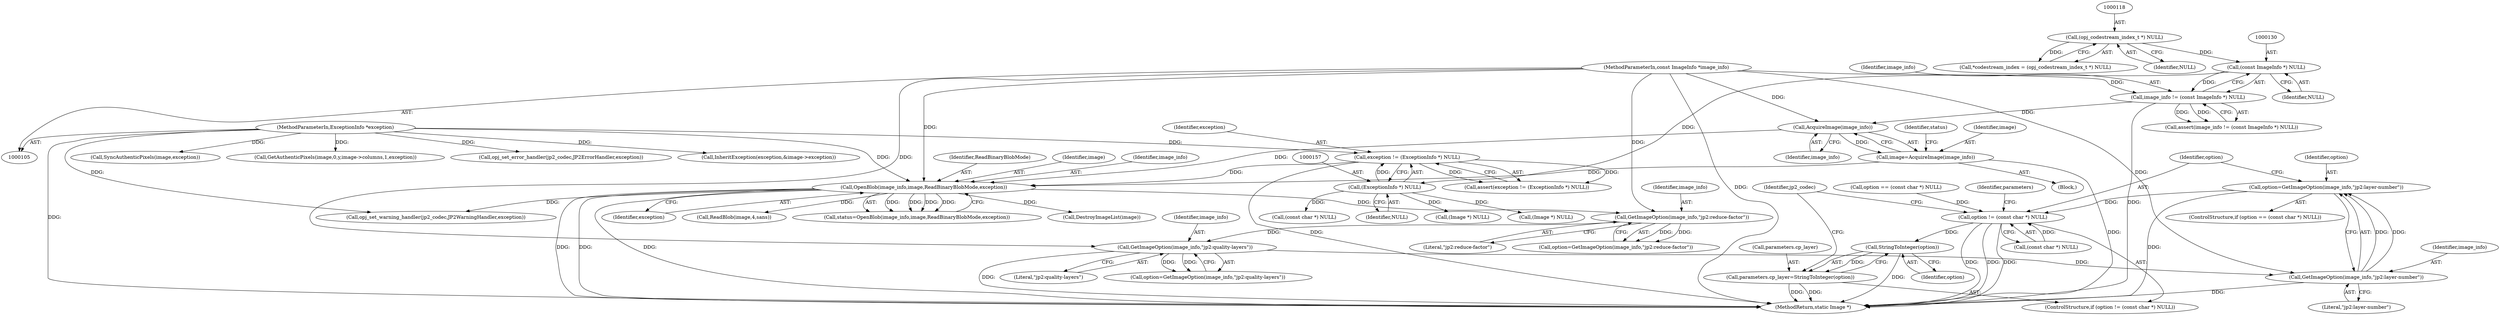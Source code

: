 digraph "0_ImageMagick_b0c5222ce31e8f941fa02ff9c7a040fb2db30dbc@pointer" {
"1000278" [label="(Call,option=GetImageOption(image_info,\"jp2:layer-number\"))"];
"1000280" [label="(Call,GetImageOption(image_info,\"jp2:layer-number\"))"];
"1000269" [label="(Call,GetImageOption(image_info,\"jp2:quality-layers\"))"];
"1000252" [label="(Call,GetImageOption(image_info,\"jp2:reduce-factor\"))"];
"1000171" [label="(Call,OpenBlob(image_info,image,ReadBinaryBlobMode,exception))"];
"1000167" [label="(Call,AcquireImage(image_info))"];
"1000127" [label="(Call,image_info != (const ImageInfo *) NULL)"];
"1000106" [label="(MethodParameterIn,const ImageInfo *image_info)"];
"1000129" [label="(Call,(const ImageInfo *) NULL)"];
"1000117" [label="(Call,(opj_codestream_index_t *) NULL)"];
"1000165" [label="(Call,image=AcquireImage(image_info))"];
"1000154" [label="(Call,exception != (ExceptionInfo *) NULL)"];
"1000107" [label="(MethodParameterIn,ExceptionInfo *exception)"];
"1000156" [label="(Call,(ExceptionInfo *) NULL)"];
"1000284" [label="(Call,option != (const char *) NULL)"];
"1000293" [label="(Call,StringToInteger(option))"];
"1000289" [label="(Call,parameters.cp_layer=StringToInteger(option))"];
"1000129" [label="(Call,(const ImageInfo *) NULL)"];
"1000284" [label="(Call,option != (const char *) NULL)"];
"1000171" [label="(Call,OpenBlob(image_info,image,ReadBinaryBlobMode,exception))"];
"1000202" [label="(Call,(Image *) NULL)"];
"1000115" [label="(Call,*codestream_index = (opj_codestream_index_t *) NULL)"];
"1000286" [label="(Call,(const char *) NULL)"];
"1000131" [label="(Identifier,NULL)"];
"1000298" [label="(Identifier,jp2_codec)"];
"1000267" [label="(Call,option=GetImageOption(image_info,\"jp2:quality-layers\"))"];
"1000191" [label="(Call,ReadBlob(image,4,sans))"];
"1000108" [label="(Block,)"];
"1000186" [label="(Call,(Image *) NULL)"];
"1000169" [label="(Call,status=OpenBlob(image_info,image,ReadBinaryBlobMode,exception))"];
"1000280" [label="(Call,GetImageOption(image_info,\"jp2:layer-number\"))"];
"1000273" [label="(Call,option == (const char *) NULL)"];
"1000278" [label="(Call,option=GetImageOption(image_info,\"jp2:layer-number\"))"];
"1000128" [label="(Identifier,image_info)"];
"1000291" [label="(Identifier,parameters)"];
"1000272" [label="(ControlStructure,if (option == (const char *) NULL))"];
"1000170" [label="(Identifier,status)"];
"1000119" [label="(Identifier,NULL)"];
"1000166" [label="(Identifier,image)"];
"1000258" [label="(Call,(const char *) NULL)"];
"1000156" [label="(Call,(ExceptionInfo *) NULL)"];
"1000281" [label="(Identifier,image_info)"];
"1000126" [label="(Call,assert(image_info != (const ImageInfo *) NULL))"];
"1000153" [label="(Call,assert(exception != (ExceptionInfo *) NULL))"];
"1000165" [label="(Call,image=AcquireImage(image_info))"];
"1000174" [label="(Identifier,ReadBinaryBlobMode)"];
"1000290" [label="(Call,parameters.cp_layer)"];
"1000250" [label="(Call,option=GetImageOption(image_info,\"jp2:reduce-factor\"))"];
"1000293" [label="(Call,StringToInteger(option))"];
"1000285" [label="(Identifier,option)"];
"1001022" [label="(MethodReturn,static Image *)"];
"1000117" [label="(Call,(opj_codestream_index_t *) NULL)"];
"1000254" [label="(Literal,\"jp2:reduce-factor\")"];
"1000987" [label="(Call,SyncAuthenticPixels(image,exception))"];
"1000270" [label="(Identifier,image_info)"];
"1000289" [label="(Call,parameters.cp_layer=StringToInteger(option))"];
"1000183" [label="(Call,DestroyImageList(image))"];
"1000779" [label="(Call,GetAuthenticPixels(image,0,y,image->columns,1,exception))"];
"1000173" [label="(Identifier,image)"];
"1000167" [label="(Call,AcquireImage(image_info))"];
"1000271" [label="(Literal,\"jp2:quality-layers\")"];
"1000155" [label="(Identifier,exception)"];
"1000269" [label="(Call,GetImageOption(image_info,\"jp2:quality-layers\"))"];
"1000283" [label="(ControlStructure,if (option != (const char *) NULL))"];
"1000294" [label="(Identifier,option)"];
"1000282" [label="(Literal,\"jp2:layer-number\")"];
"1000279" [label="(Identifier,option)"];
"1000168" [label="(Identifier,image_info)"];
"1000158" [label="(Identifier,NULL)"];
"1000253" [label="(Identifier,image_info)"];
"1000243" [label="(Call,opj_set_error_handler(jp2_codec,JP2ErrorHandler,exception))"];
"1000175" [label="(Identifier,exception)"];
"1000154" [label="(Call,exception != (ExceptionInfo *) NULL)"];
"1000252" [label="(Call,GetImageOption(image_info,\"jp2:reduce-factor\"))"];
"1000107" [label="(MethodParameterIn,ExceptionInfo *exception)"];
"1000659" [label="(Call,InheritException(exception,&image->exception))"];
"1000127" [label="(Call,image_info != (const ImageInfo *) NULL)"];
"1000106" [label="(MethodParameterIn,const ImageInfo *image_info)"];
"1000172" [label="(Identifier,image_info)"];
"1000239" [label="(Call,opj_set_warning_handler(jp2_codec,JP2WarningHandler,exception))"];
"1000278" -> "1000272"  [label="AST: "];
"1000278" -> "1000280"  [label="CFG: "];
"1000279" -> "1000278"  [label="AST: "];
"1000280" -> "1000278"  [label="AST: "];
"1000285" -> "1000278"  [label="CFG: "];
"1000278" -> "1001022"  [label="DDG: "];
"1000280" -> "1000278"  [label="DDG: "];
"1000280" -> "1000278"  [label="DDG: "];
"1000278" -> "1000284"  [label="DDG: "];
"1000280" -> "1000282"  [label="CFG: "];
"1000281" -> "1000280"  [label="AST: "];
"1000282" -> "1000280"  [label="AST: "];
"1000280" -> "1001022"  [label="DDG: "];
"1000269" -> "1000280"  [label="DDG: "];
"1000106" -> "1000280"  [label="DDG: "];
"1000269" -> "1000267"  [label="AST: "];
"1000269" -> "1000271"  [label="CFG: "];
"1000270" -> "1000269"  [label="AST: "];
"1000271" -> "1000269"  [label="AST: "];
"1000267" -> "1000269"  [label="CFG: "];
"1000269" -> "1001022"  [label="DDG: "];
"1000269" -> "1000267"  [label="DDG: "];
"1000269" -> "1000267"  [label="DDG: "];
"1000252" -> "1000269"  [label="DDG: "];
"1000106" -> "1000269"  [label="DDG: "];
"1000252" -> "1000250"  [label="AST: "];
"1000252" -> "1000254"  [label="CFG: "];
"1000253" -> "1000252"  [label="AST: "];
"1000254" -> "1000252"  [label="AST: "];
"1000250" -> "1000252"  [label="CFG: "];
"1000252" -> "1000250"  [label="DDG: "];
"1000252" -> "1000250"  [label="DDG: "];
"1000171" -> "1000252"  [label="DDG: "];
"1000106" -> "1000252"  [label="DDG: "];
"1000171" -> "1000169"  [label="AST: "];
"1000171" -> "1000175"  [label="CFG: "];
"1000172" -> "1000171"  [label="AST: "];
"1000173" -> "1000171"  [label="AST: "];
"1000174" -> "1000171"  [label="AST: "];
"1000175" -> "1000171"  [label="AST: "];
"1000169" -> "1000171"  [label="CFG: "];
"1000171" -> "1001022"  [label="DDG: "];
"1000171" -> "1001022"  [label="DDG: "];
"1000171" -> "1001022"  [label="DDG: "];
"1000171" -> "1000169"  [label="DDG: "];
"1000171" -> "1000169"  [label="DDG: "];
"1000171" -> "1000169"  [label="DDG: "];
"1000171" -> "1000169"  [label="DDG: "];
"1000167" -> "1000171"  [label="DDG: "];
"1000106" -> "1000171"  [label="DDG: "];
"1000165" -> "1000171"  [label="DDG: "];
"1000154" -> "1000171"  [label="DDG: "];
"1000107" -> "1000171"  [label="DDG: "];
"1000171" -> "1000183"  [label="DDG: "];
"1000171" -> "1000191"  [label="DDG: "];
"1000171" -> "1000239"  [label="DDG: "];
"1000167" -> "1000165"  [label="AST: "];
"1000167" -> "1000168"  [label="CFG: "];
"1000168" -> "1000167"  [label="AST: "];
"1000165" -> "1000167"  [label="CFG: "];
"1000167" -> "1000165"  [label="DDG: "];
"1000127" -> "1000167"  [label="DDG: "];
"1000106" -> "1000167"  [label="DDG: "];
"1000127" -> "1000126"  [label="AST: "];
"1000127" -> "1000129"  [label="CFG: "];
"1000128" -> "1000127"  [label="AST: "];
"1000129" -> "1000127"  [label="AST: "];
"1000126" -> "1000127"  [label="CFG: "];
"1000127" -> "1001022"  [label="DDG: "];
"1000127" -> "1000126"  [label="DDG: "];
"1000127" -> "1000126"  [label="DDG: "];
"1000106" -> "1000127"  [label="DDG: "];
"1000129" -> "1000127"  [label="DDG: "];
"1000106" -> "1000105"  [label="AST: "];
"1000106" -> "1001022"  [label="DDG: "];
"1000129" -> "1000131"  [label="CFG: "];
"1000130" -> "1000129"  [label="AST: "];
"1000131" -> "1000129"  [label="AST: "];
"1000117" -> "1000129"  [label="DDG: "];
"1000129" -> "1000156"  [label="DDG: "];
"1000117" -> "1000115"  [label="AST: "];
"1000117" -> "1000119"  [label="CFG: "];
"1000118" -> "1000117"  [label="AST: "];
"1000119" -> "1000117"  [label="AST: "];
"1000115" -> "1000117"  [label="CFG: "];
"1000117" -> "1000115"  [label="DDG: "];
"1000165" -> "1000108"  [label="AST: "];
"1000166" -> "1000165"  [label="AST: "];
"1000170" -> "1000165"  [label="CFG: "];
"1000165" -> "1001022"  [label="DDG: "];
"1000154" -> "1000153"  [label="AST: "];
"1000154" -> "1000156"  [label="CFG: "];
"1000155" -> "1000154"  [label="AST: "];
"1000156" -> "1000154"  [label="AST: "];
"1000153" -> "1000154"  [label="CFG: "];
"1000154" -> "1001022"  [label="DDG: "];
"1000154" -> "1000153"  [label="DDG: "];
"1000154" -> "1000153"  [label="DDG: "];
"1000107" -> "1000154"  [label="DDG: "];
"1000156" -> "1000154"  [label="DDG: "];
"1000107" -> "1000105"  [label="AST: "];
"1000107" -> "1001022"  [label="DDG: "];
"1000107" -> "1000239"  [label="DDG: "];
"1000107" -> "1000243"  [label="DDG: "];
"1000107" -> "1000659"  [label="DDG: "];
"1000107" -> "1000779"  [label="DDG: "];
"1000107" -> "1000987"  [label="DDG: "];
"1000156" -> "1000158"  [label="CFG: "];
"1000157" -> "1000156"  [label="AST: "];
"1000158" -> "1000156"  [label="AST: "];
"1000156" -> "1000186"  [label="DDG: "];
"1000156" -> "1000202"  [label="DDG: "];
"1000156" -> "1000258"  [label="DDG: "];
"1000284" -> "1000283"  [label="AST: "];
"1000284" -> "1000286"  [label="CFG: "];
"1000285" -> "1000284"  [label="AST: "];
"1000286" -> "1000284"  [label="AST: "];
"1000291" -> "1000284"  [label="CFG: "];
"1000298" -> "1000284"  [label="CFG: "];
"1000284" -> "1001022"  [label="DDG: "];
"1000284" -> "1001022"  [label="DDG: "];
"1000284" -> "1001022"  [label="DDG: "];
"1000273" -> "1000284"  [label="DDG: "];
"1000286" -> "1000284"  [label="DDG: "];
"1000284" -> "1000293"  [label="DDG: "];
"1000293" -> "1000289"  [label="AST: "];
"1000293" -> "1000294"  [label="CFG: "];
"1000294" -> "1000293"  [label="AST: "];
"1000289" -> "1000293"  [label="CFG: "];
"1000293" -> "1001022"  [label="DDG: "];
"1000293" -> "1000289"  [label="DDG: "];
"1000289" -> "1000283"  [label="AST: "];
"1000290" -> "1000289"  [label="AST: "];
"1000298" -> "1000289"  [label="CFG: "];
"1000289" -> "1001022"  [label="DDG: "];
"1000289" -> "1001022"  [label="DDG: "];
}
